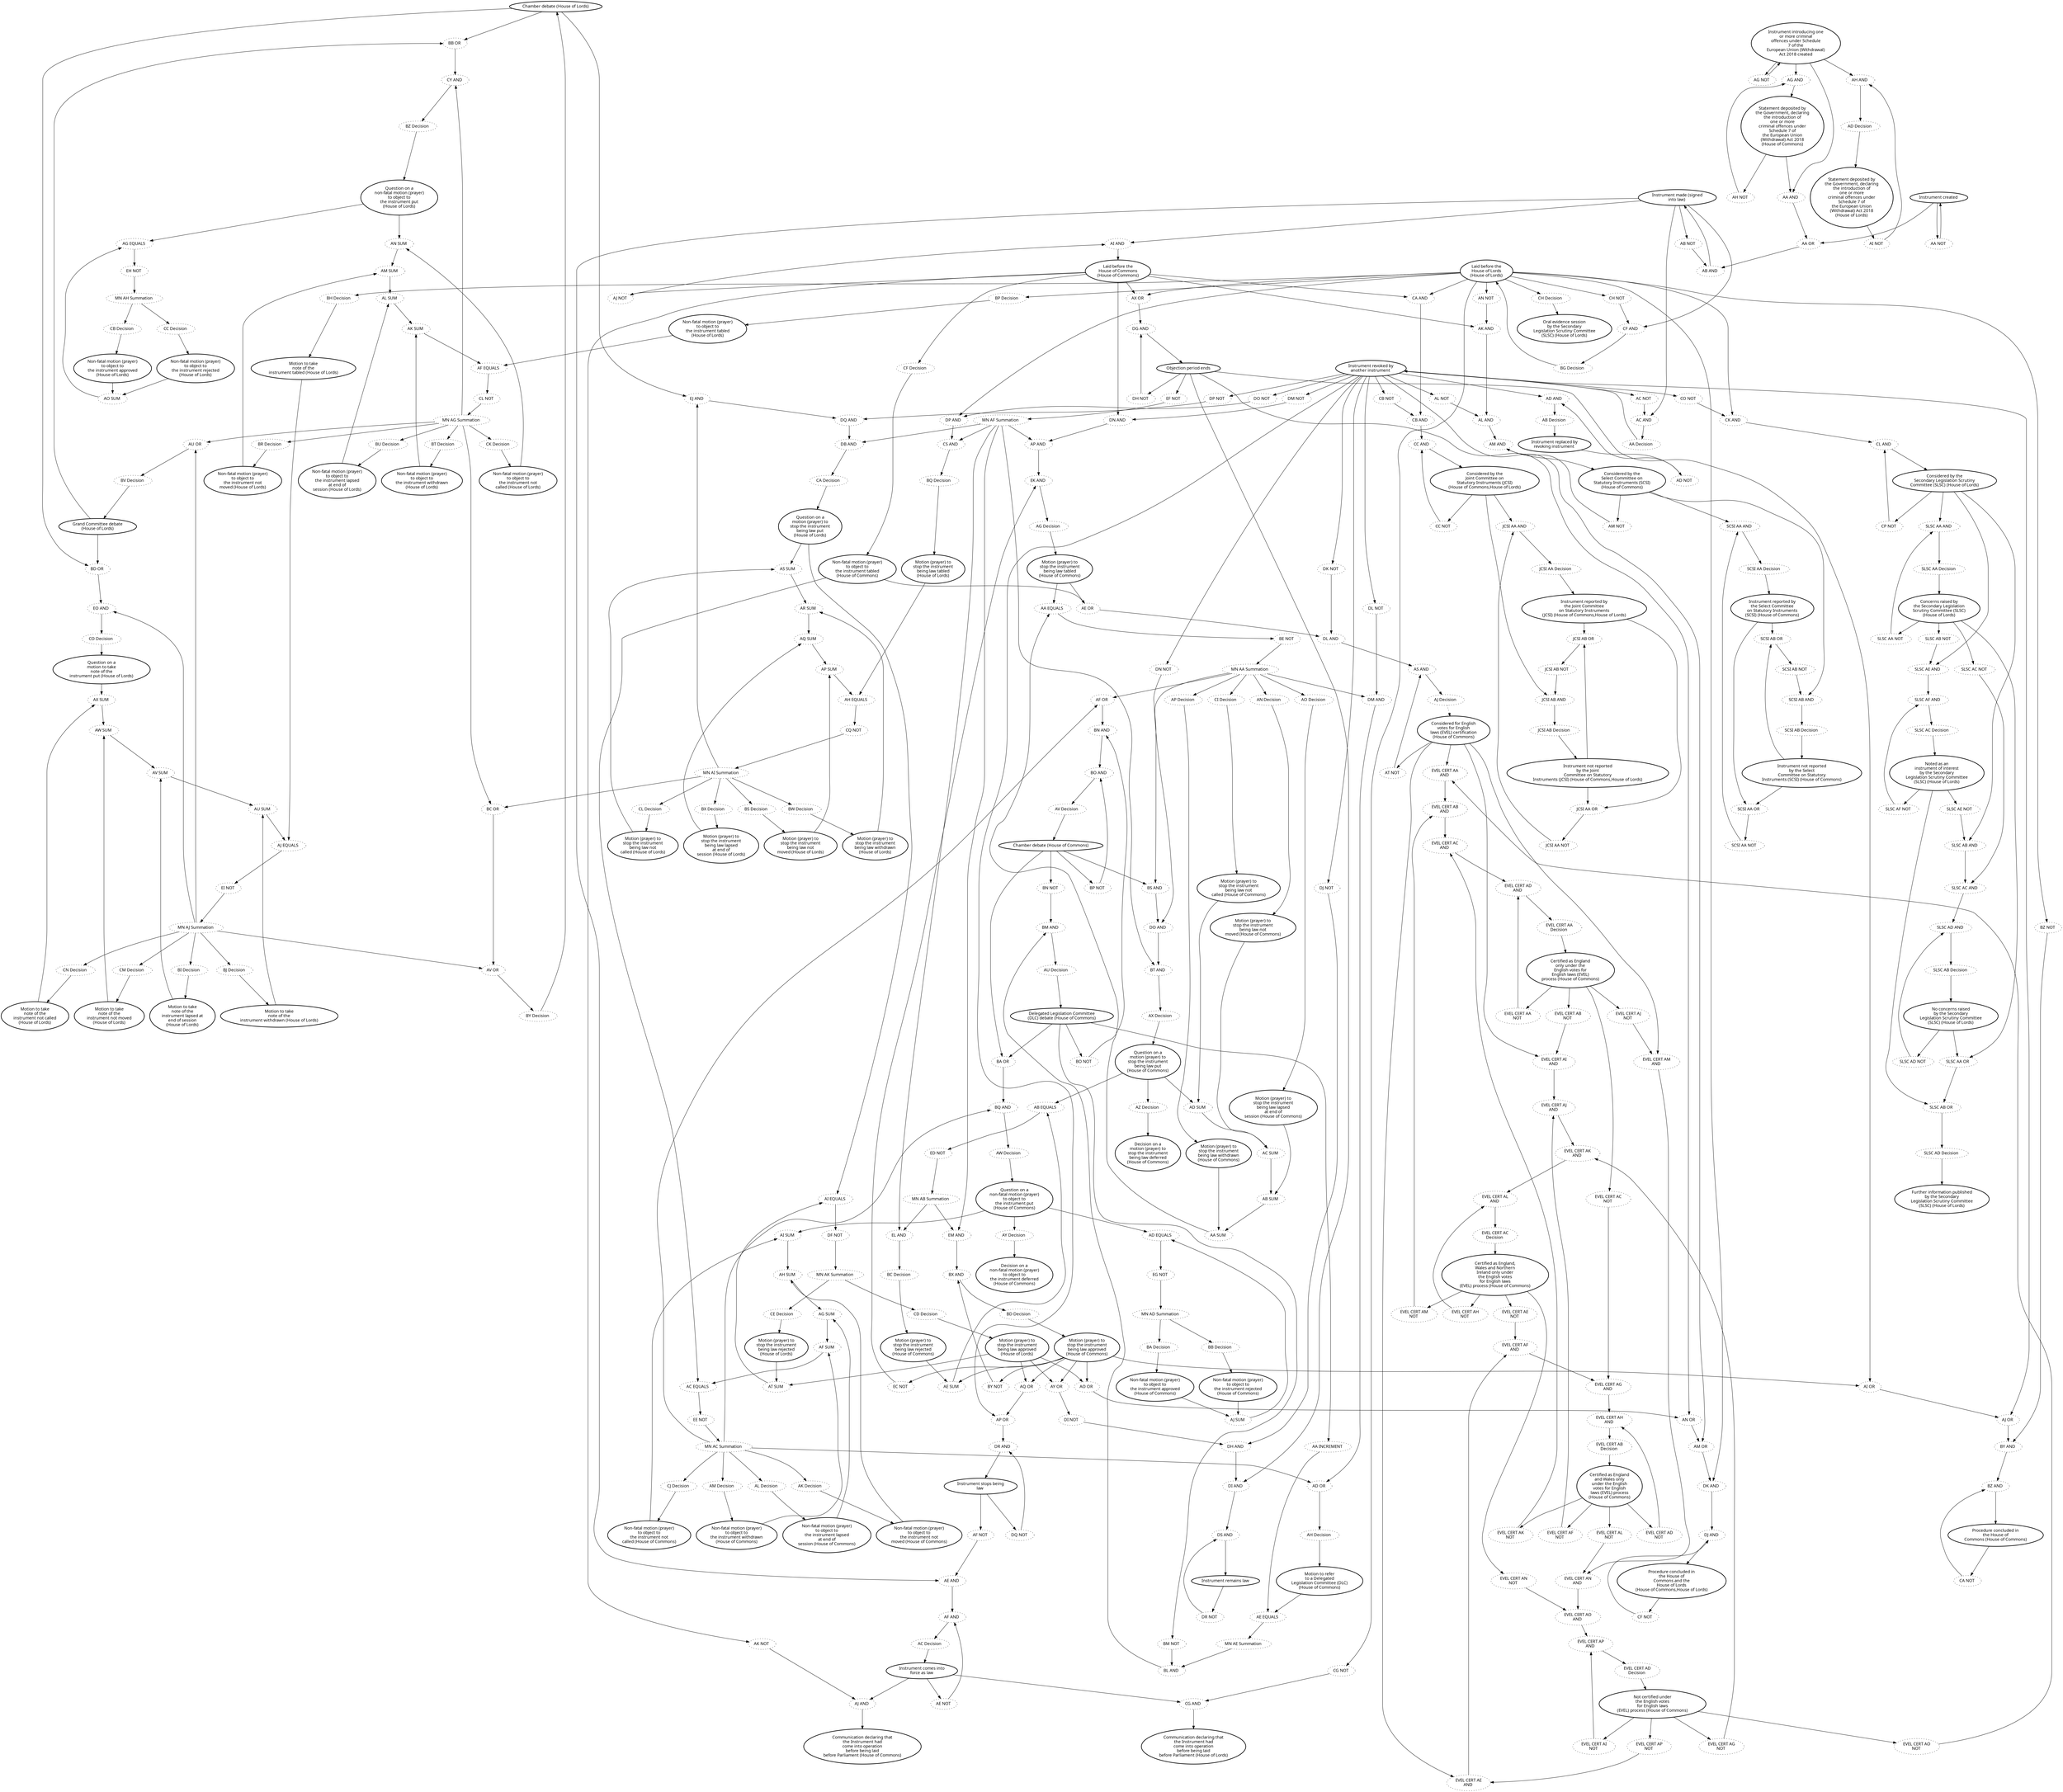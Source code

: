 digraph{graph[fontname="calibri"];node[fontname="calibri"];edge[fontname="calibri"];edge [style=solid, color=black];"2"->"590"[label=""];edge[style=solid, color=black];edge [style=solid, color=black];"2"->"677"[label=""];edge[style=solid, color=black];edge [style=solid, color=black];"2"->"679"[label=""];edge[style=solid, color=black];edge [style=solid, color=black];"4"->"427"[label=""];edge[style=solid, color=black];edge [style=solid, color=black];"4"->"366"[label=""];edge[style=solid, color=black];edge [style=solid, color=black];"4"->"311"[label=""];edge[style=solid, color=black];edge [style=solid, color=black];"4"->"308"[label=""];edge[style=solid, color=black];edge [style=solid, color=black];"4"->"314"[label=""];edge[style=solid, color=black];edge [style=solid, color=black];"4"->"544"[label=""];edge[style=solid, color=black];edge [style=solid, color=black];"4"->"569"[label=""];edge[style=solid, color=black];edge [style=solid, color=black];"5"->"1049"[label=""];edge[style=solid, color=black];edge [style=solid, color=black];"6"->"295"[label=""];edge[style=solid, color=black];edge [style=solid, color=black];"6"->"1044"[label=""];edge[style=solid, color=black];edge [style=solid, color=black];"7"->"1027"[label=""];edge[style=solid, color=black];edge [style=solid, color=black];"8"->"456"[label=""];edge[style=solid, color=black];edge [style=solid, color=black];"8"->"618"[label=""];edge[style=solid, color=black];edge [style=solid, color=black];"8"->"619"[label=""];edge[style=solid, color=black];edge [style=solid, color=black];"9"->"289"[label=""];edge[style=solid, color=black];edge [style=solid, color=black];"9"->"372"[label=""];edge[style=solid, color=black];edge [style=solid, color=black];"9"->"310"[label=""];edge[style=solid, color=black];edge [style=solid, color=black];"10"->"319"[label=""];edge[style=solid, color=black];edge [style=solid, color=black];"10"->"610"[label=""];edge[style=solid, color=black];edge [style=solid, color=black];"10"->"611"[label=""];edge[style=solid, color=black];edge [style=solid, color=black];"12"->"427"[label=""];edge[style=solid, color=black];edge [style=solid, color=black];"12"->"366"[label=""];edge[style=solid, color=black];edge [style=solid, color=black];"12"->"402"[label=""];edge[style=solid, color=black];edge [style=solid, color=black];"12"->"325"[label=""];edge[style=solid, color=black];edge [style=solid, color=black];"12"->"453"[label=""];edge[style=solid, color=black];edge [style=solid, color=black];"12"->"980"[label=""];edge[style=solid, color=black];edge [style=solid, color=black];"12"->"460"[label=""];edge[style=solid, color=black];edge [style=solid, color=black];"12"->"461"[label=""];edge[style=solid, color=black];edge [style=solid, color=black];"12"->"514"[label=""];edge[style=solid, color=black];edge [style=solid, color=black];"12"->"522"[label=""];edge[style=solid, color=black];edge [style=solid, color=black];"12"->"376"[label=""];edge[style=solid, color=black];edge [style=solid, color=black];"12"->"571"[label=""];edge[style=solid, color=black];edge [style=solid, color=black];"13"->"428"[label=""];edge[style=solid, color=black];edge [style=solid, color=black];"13"->"420"[label=""];edge[style=solid, color=black];edge [style=solid, color=black];"13"->"418"[label=""];edge[style=solid, color=black];edge [style=solid, color=black];"13"->"1032"[label=""];edge[style=solid, color=black];edge [style=solid, color=black];"14"->"285"[label=""];edge[style=solid, color=black];edge [style=solid, color=black];"14"->"542"[label=""];edge[style=solid, color=black];edge [style=solid, color=black];"15"->"283"[label=""];edge[style=solid, color=black];edge [style=solid, color=black];"15"->"371"[label=""];edge[style=solid, color=black];edge [style=solid, color=black];"15"->"307"[label=""];edge[style=solid, color=black];edge [style=solid, color=black];"15"->"288"[label=""];edge[style=solid, color=black];edge [style=solid, color=black];"15"->"539"[label=""];edge[style=solid, color=black];edge [style=solid, color=black];"16"->"1032"[label=""];edge[style=solid, color=black];edge [style=solid, color=black];"19"->"469"[label=""];edge[style=solid, color=black];edge [style=solid, color=black];"19"->"592"[label=""];edge[style=solid, color=black];edge [style=solid, color=black];"19"->"593"[label=""];edge[style=solid, color=black];edge [style=solid, color=black];"19"->"596"[label=""];edge[style=solid, color=black];edge [style=solid, color=black];"20"->"1027"[label=""];edge[style=solid, color=black];edge [style=solid, color=black];"21"->"590"[label=""];edge[style=solid, color=black];edge [style=solid, color=black];"21"->"679"[label=""];edge[style=solid, color=black];edge [style=solid, color=black];"22"->"506"[label=""];edge[style=solid, color=black];edge [style=solid, color=black];"22"->"1016"[label=""];edge[style=solid, color=black];edge [style=solid, color=black];"22"->"1045"[label=""];edge[style=solid, color=black];edge [style=solid, color=black];"23"->"443"[label=""];edge[style=solid, color=black];edge [style=solid, color=black];"23"->"441"[label=""];edge[style=solid, color=black];edge [style=solid, color=black];"23"->"588"[label=""];edge[style=solid, color=black];edge [style=solid, color=black];"23"->"358"[label=""];edge[style=solid, color=black];edge [style=solid, color=black];"24"->"1048"[label=""];edge[style=solid, color=black];edge [style=solid, color=black];"34"->"409"[label=""];edge[style=solid, color=black];edge [style=solid, color=black];"34"->"626"[label=""];edge[style=solid, color=black];edge [style=solid, color=black];"34"->"630"[label=""];edge[style=solid, color=black];edge [style=solid, color=black];"34"->"634"[label=""];edge[style=solid, color=black];edge [style=solid, color=black];"34"->"638"[label=""];edge[style=solid, color=black];edge [style=solid, color=black];"35"->"428"[label=""];edge[style=solid, color=black];edge [style=solid, color=black];"35"->"420"[label=""];edge[style=solid, color=black];edge [style=solid, color=black];"35"->"418"[label=""];edge[style=solid, color=black];edge [style=solid, color=black];"35"->"452"[label=""];edge[style=solid, color=black];edge [style=solid, color=black];"35"->"312"[label=""];edge[style=solid, color=black];edge [style=solid, color=black];"35"->"1087"[label=""];edge[style=solid, color=black];edge [style=solid, color=black];"35"->"1017"[label=""];edge[style=solid, color=black];edge [style=solid, color=black];"37"->"1017"[label=""];edge[style=solid, color=black];edge [style=solid, color=black];"38"->"440"[label=""];edge[style=solid, color=black];edge [style=solid, color=black];"38"->"442"[label=""];edge[style=solid, color=black];edge [style=solid, color=black];"38"->"588"[label=""];edge[style=solid, color=black];edge [style=solid, color=black];"38"->"1011"[label=""];edge[style=solid, color=black];edge [style=solid, color=black];"41"->"1023"[label=""];edge[style=solid, color=black];edge [style=solid, color=black];"44"->"292"[label=""];edge[style=solid, color=black];edge [style=solid, color=black];"44"->"557"[label=""];edge[style=solid, color=black];edge [style=solid, color=black];"47"->"1051"[label=""];edge[style=solid, color=black];edge [style=solid, color=black];"48"->"1026"[label=""];edge[style=solid, color=black];edge [style=solid, color=black];"48"->"1050"[label=""];edge[style=solid, color=black];edge [style=solid, color=black];"52"->"1031"[label=""];edge[style=solid, color=black];edge [style=solid, color=black];"52"->"1052"[label=""];edge[style=solid, color=black];edge [style=solid, color=black];"57"->"295"[label=""];edge[style=solid, color=black];edge [style=solid, color=black];"57"->"1046"[label=""];edge[style=solid, color=black];edge [style=solid, color=black];"64"->"486"[label=""];edge[style=solid, color=black];edge [style=solid, color=black];"64"->"400"[label=""];edge[style=solid, color=black];edge [style=solid, color=black];"64"->"312"[label=""];edge[style=solid, color=black];edge [style=solid, color=black];"64"->"417"[label=""];edge[style=solid, color=black];edge [style=solid, color=black];"64"->"1095"[label=""];edge[style=solid, color=black];edge [style=solid, color=black];"68"->"642"[label=""];edge[style=solid, color=black];edge [style=solid, color=black];"68"->"643"[label=""];edge[style=solid, color=black];edge [style=solid, color=black];"68"->"644"[label=""];edge[style=solid, color=black];edge [style=solid, color=black];"68"->"651"[label=""];edge[style=solid, color=black];edge [style=solid, color=black];"69"->"613"[label=""];edge[style=solid, color=black];edge [style=solid, color=black];"69"->"612"[label=""];edge[style=solid, color=black];edge [style=solid, color=black];"70"->"612"[label=""];edge[style=solid, color=black];edge [style=solid, color=black];"70"->"613"[label=""];edge[style=solid, color=black];edge [style=solid, color=black];"72"->"603"[label=""];edge[style=solid, color=black];edge [style=solid, color=black];"72"->"598"[label=""];edge[style=solid, color=black];edge [style=solid, color=black];"74"->"645"[label=""];edge[style=solid, color=black];edge [style=solid, color=black];"74"->"647"[label=""];edge[style=solid, color=black];edge [style=solid, color=black];"74"->"652"[label=""];edge[style=solid, color=black];edge [style=solid, color=black];"74"->"653"[label=""];edge[style=solid, color=black];edge [style=solid, color=black];"75"->"646"[label=""];edge[style=solid, color=black];edge [style=solid, color=black];"75"->"649"[label=""];edge[style=solid, color=black];edge [style=solid, color=black];"75"->"654"[label=""];edge[style=solid, color=black];edge [style=solid, color=black];"75"->"655"[label=""];edge[style=solid, color=black];edge [style=solid, color=black];"76"->"1013"[label=""];edge[style=solid, color=black];edge [style=solid, color=black];"77"->"505"[label=""];edge[style=solid, color=black];edge [style=solid, color=black];"77"->"1021"[label=""];edge[style=solid, color=black];edge [style=solid, color=black];"77"->"1047"[label=""];edge[style=solid, color=black];edge [style=solid, color=black];"79"->"620"[label=""];edge[style=solid, color=black];edge [style=solid, color=black];"79"->"621"[label=""];edge[style=solid, color=black];edge [style=solid, color=black];"82"->"1030"[label=""];edge[style=solid, color=black];edge [style=solid, color=black];"83"->"1018"[label=""];edge[style=solid, color=black];edge [style=solid, color=black];"84"->"600"[label=""];edge[style=solid, color=black];edge [style=solid, color=black];"84"->"601"[label=""];edge[style=solid, color=black];edge [style=solid, color=black];"84"->"602"[label=""];edge[style=solid, color=black];edge [style=solid, color=black];"84"->"598"[label=""];edge[style=solid, color=black];edge [style=solid, color=black];"86"->"558"[label=""];edge[style=solid, color=black];edge [style=solid, color=black];"90"->"1022"[label=""];edge[style=solid, color=black];edge [style=solid, color=black];"92"->"621"[label=""];edge[style=solid, color=black];edge [style=solid, color=black];"92"->"620"[label=""];edge[style=solid, color=black];edge [style=solid, color=black];"94"->"648"[label=""];edge[style=solid, color=black];edge [style=solid, color=black];"94"->"650"[label=""];edge[style=solid, color=black];edge [style=solid, color=black];"94"->"656"[label=""];edge[style=solid, color=black];edge [style=solid, color=black];"94"->"661"[label=""];edge[style=solid, color=black];edge [style=solid, color=black];"95"->"1022"[label=""];edge[style=solid, color=black];edge [style=solid, color=black];"110"->"454"[label=""];edge[style=solid, color=black];edge [style=solid, color=black];"111"->"459"[label=""];edge[style=solid, color=black];edge [style=solid, color=black];"143"->"604"[label=""];edge[style=solid, color=black];edge [style=solid, color=black];"143"->"605"[label=""];edge[style=solid, color=black];edge [style=solid, color=black];"143"->"599"[label=""];edge[style=solid, color=black];edge [style=solid, color=black];"183"->"1020"[label=""];edge[style=solid, color=black];edge [style=solid, color=black];"185"->"1025"[label=""];edge[style=solid, color=black];edge [style=solid, color=black];"186"->"1015"[label=""];edge[style=solid, color=black];edge [style=solid, color=black];"187"->"1028"[label=""];edge[style=solid, color=black];edge [style=solid, color=black];"194"->"1053"[label=""];edge[style=solid, color=black];edge [style=solid, color=black];"195"->"1033"[label=""];edge[style=solid, color=black];edge [style=solid, color=black];"204"->"1019"[label=""];edge[style=solid, color=black];edge [style=solid, color=black];"207"->"1034"[label=""];edge[style=solid, color=black];edge [style=solid, color=black];"208"->"1024"[label=""];edge[style=solid, color=black];edge [style=solid, color=black];"211"->"1014"[label=""];edge[style=solid, color=black];edge [style=solid, color=black];"212"->"1029"[label=""];edge[style=solid, color=black];edge [style=solid, color=black];"230"->"282"[label=""];edge[style=solid, color=black];edge [style=solid, color=black];"230"->"287"[label=""];edge[style=solid, color=black];edge [style=solid, color=black];"230"->"313"[label=""];edge[style=solid, color=black];edge [style=solid, color=black];"230"->"316"[label=""];edge[style=solid, color=black];edge [style=solid, color=black];"230"->"419"[label=""];edge[style=solid, color=black];edge [style=solid, color=black];"230"->"455"[label=""];edge[style=solid, color=black];edge [style=solid, color=black];"230"->"553"[label=""];edge[style=solid, color=black];edge [style=solid, color=black];"230"->"554"[label=""];edge[style=solid, color=black];edge [style=solid, color=black];"230"->"555"[label=""];edge[style=solid, color=black];edge [style=solid, color=black];"230"->"556"[label=""];edge[style=solid, color=black];edge [style=solid, color=black];"230"->"322"[label=""];edge[style=solid, color=black];edge [style=solid, color=black];"230"->"468"[label=""];edge[style=solid, color=black];edge [style=solid, color=black];"230"->"488"[label=""];edge[style=solid, color=black];edge [style=solid, color=black];"230"->"551"[label=""];edge[style=solid, color=black];edge [style=solid, color=black];"230"->"552"[label=""];edge[style=solid, color=black];edge [style=solid, color=black];"231"->"284"[label=""];edge[style=solid, color=black];edge [style=solid, color=black];"233"->"297"[label=""];edge[style=solid, color=black];edge [style=solid, color=black];"233"->"300"[label=""];edge[style=solid, color=black];edge [style=solid, color=black];"233"->"305"[label=""];edge[style=solid, color=black];edge [style=solid, color=black];"233"->"538"[label=""];edge[style=solid, color=black];edge [style=solid, color=black];"234"->"301"[label=""];edge[style=solid, color=black];edge [style=solid, color=black];"234"->"538"[label=""];edge[style=solid, color=black];edge [style=solid, color=black];"235"->"306"[label=""];edge[style=solid, color=black];edge [style=solid, color=black];"281"->"230"[label=""];edge[style=solid, color=black];edge [style=solid, color=black];"282"->"283"[label=""];edge[style=solid, color=black];edge [style=solid, color=black];"283"->"281"[label=""];edge[style=solid, color=black];edge [style=solid, color=black];"284"->"287"[label=""];edge[style=solid, color=black];edge [style=solid, color=black];"285"->"540"[label=""];edge[style=solid, color=black];edge [style=solid, color=black];"287"->"293"[label=""];edge[style=solid, color=black];edge [style=solid, color=black];"288"->"296"[label=""];edge[style=solid, color=black];edge [style=solid, color=black];"289"->"296"[label=""];edge[style=solid, color=black];edge [style=solid, color=black];"291"->"324"[label=""];edge[style=solid, color=black];edge [style=solid, color=black];"292"->"288"[label=""];edge[style=solid, color=black];edge [style=solid, color=black];"293"->"231"[label=""];edge[style=solid, color=black];edge [style=solid, color=black];"294"->"9"[label=""];edge[style=solid, color=black];edge [style=solid, color=black];"295"->"543"[label=""];edge[style=solid, color=black];edge [style=solid, color=black];"296"->"294"[label=""];edge[style=solid, color=black];edge [style=solid, color=black];"297"->"233"[label=""];edge[style=solid, color=black];edge [style=solid, color=black];"298"->"235"[label=""];edge[style=solid, color=black];edge [style=solid, color=black];"299"->"1085"[label=""];edge[style=solid, color=black];edge [style=solid, color=black];"300"->"234"[label=""];edge[style=solid, color=black];edge [style=solid, color=black];"301"->"300"[label=""];edge[style=solid, color=black];edge [style=solid, color=black];"302"->"353"[label=""];edge[style=solid, color=black];edge [style=solid, color=black];"305"->"298"[label=""];edge[style=solid, color=black];edge [style=solid, color=black];"306"->"305"[label=""];edge[style=solid, color=black];edge [style=solid, color=black];"307"->"4"[label=""];edge[style=solid, color=black];edge [style=solid, color=black];"308"->"307"[label=""];edge[style=solid, color=black];edge [style=solid, color=black];"310"->"200"[label=""];edge[style=solid, color=black];edge [style=solid, color=black];"311"->"310"[label=""];edge[style=solid, color=black];edge [style=solid, color=black];"312"->"313"[label=""];edge[style=solid, color=black];edge [style=solid, color=black];"313"->"364"[label=""];edge[style=solid, color=black];edge [style=solid, color=black];"314"->"315"[label=""];edge[style=solid, color=black];edge [style=solid, color=black];"315"->"323"[label=""];edge[style=solid, color=black];edge [style=solid, color=black];"316"->"315"[label=""];edge[style=solid, color=black];edge [style=solid, color=black];"319"->"323"[label=""];edge[style=solid, color=black];edge [style=solid, color=black];"321"->"6"[label=""];edge[style=solid, color=black];edge [style=solid, color=black];"322"->"402"[label=""];edge[style=solid, color=black];edge [style=solid, color=black];"323"->"10"[label=""];edge[style=solid, color=black];edge [style=solid, color=black];"324"->"24"[label=""];edge[style=solid, color=black];edge [style=solid, color=black];"325"->"314"[label=""];edge[style=solid, color=black];edge [style=solid, color=black];"331"->"490"[label=""];edge[style=solid, color=black];edge [style=solid, color=black];"351"->"352"[label=""];edge[style=solid, color=black];edge [style=solid, color=black];"352"->"501"[label=""];edge[style=solid, color=black];edge [style=solid, color=black];"353"->"354"[label=""];edge[style=solid, color=black];edge [style=solid, color=black];"354"->"502"[label=""];edge[style=solid, color=black];edge [style=solid, color=black];"356"->"503"[label=""];edge[style=solid, color=black];edge [style=solid, color=black];"358"->"570"[label=""];edge[style=solid, color=black];edge [style=solid, color=black];"359"->"504"[label=""];edge[style=solid, color=black];edge [style=solid, color=black];"363"->"510"[label=""];edge[style=solid, color=black];edge [style=solid, color=black];"364"->"365"[label=""];edge[style=solid, color=black];edge [style=solid, color=black];"365"->"110"[label=""];edge[style=solid, color=black];edge [style=solid, color=black];"366"->"367"[label=""];edge[style=solid, color=black];edge [style=solid, color=black];"367"->"368"[label=""];edge[style=solid, color=black];edge [style=solid, color=black];"368"->"8"[label=""];edge[style=solid, color=black];edge [style=solid, color=black];"371"->"513"[label=""];edge[style=solid, color=black];edge [style=solid, color=black];"372"->"201"[label=""];edge[style=solid, color=black];edge [style=solid, color=black];"376"->"377"[label=""];edge[style=solid, color=black];edge [style=solid, color=black];"377"->"19"[label=""];edge[style=solid, color=black];edge [style=solid, color=black];"384"->"523"[label=""];edge[style=solid, color=black];edge [style=solid, color=black];"390"->"532"[label=""];edge[style=solid, color=black];edge [style=solid, color=black];"393"->"533"[label=""];edge[style=solid, color=black];edge [style=solid, color=black];"398"->"64"[label=""];edge[style=solid, color=black];edge [style=solid, color=black];"399"->"400"[label=""];edge[style=solid, color=black];edge [style=solid, color=black];"400"->"574"[label=""];edge[style=solid, color=black];edge [style=solid, color=black];"401"->"111"[label=""];edge[style=solid, color=black];edge [style=solid, color=black];"402"->"401"[label=""];edge[style=solid, color=black];edge [style=solid, color=black];"409"->"331"[label=""];edge[style=solid, color=black];edge [style=solid, color=black];"417"->"322"[label=""];edge[style=solid, color=black];edge [style=solid, color=black];"418"->"417"[label=""];edge[style=solid, color=black];edge [style=solid, color=black];"419"->"573"[label=""];edge[style=solid, color=black];edge [style=solid, color=black];"420"->"419"[label=""];edge[style=solid, color=black];edge [style=solid, color=black];"424"->"528"[label=""];edge[style=solid, color=black];edge [style=solid, color=black];"425"->"531"[label=""];edge[style=solid, color=black];edge [style=solid, color=black];"427"->"398"[label=""];edge[style=solid, color=black];edge [style=solid, color=black];"428"->"487"[label=""];edge[style=solid, color=black];edge [style=solid, color=black];"432"->"1090"[label=""];edge[style=solid, color=black];edge [style=solid, color=black];"440"->"351"[label=""];edge[style=solid, color=black];edge [style=solid, color=black];"441"->"352"[label=""];edge[style=solid, color=black];edge [style=solid, color=black];"442"->"353"[label=""];edge[style=solid, color=black];edge [style=solid, color=black];"443"->"354"[label=""];edge[style=solid, color=black];edge [style=solid, color=black];"452"->"363"[label=""];edge[style=solid, color=black];edge [style=solid, color=black];"453"->"364"[label=""];edge[style=solid, color=black];edge [style=solid, color=black];"454"->"365"[label=""];edge[style=solid, color=black];edge [style=solid, color=black];"455"->"367"[label=""];edge[style=solid, color=black];edge [style=solid, color=black];"456"->"368"[label=""];edge[style=solid, color=black];edge [style=solid, color=black];"459"->"401"[label=""];edge[style=solid, color=black];edge [style=solid, color=black];"460"->"372"[label=""];edge[style=solid, color=black];edge [style=solid, color=black];"461"->"371"[label=""];edge[style=solid, color=black];edge [style=solid, color=black];"465"->"1103"[label=""];edge[style=solid, color=black];edge [style=solid, color=black];"468"->"376"[label=""];edge[style=solid, color=black];edge [style=solid, color=black];"469"->"377"[label=""];edge[style=solid, color=black];edge [style=solid, color=black];"470"->"1107"[label=""];edge[style=solid, color=black];edge [style=solid, color=black];"484"->"1110"[label=""];edge[style=solid, color=black];edge [style=solid, color=black];"486"->"398"[label=""];edge[style=solid, color=black];edge [style=solid, color=black];"487"->"399"[label=""];edge[style=solid, color=black];edge [style=solid, color=black];"488"->"399"[label=""];edge[style=solid, color=black];edge [style=dotted, color=black];"490"->"34"[label=""];edge[style=solid, color=black];edge [style=solid, color=black];"491"->"183"[label=""];edge[style=solid, color=black];edge [style=solid, color=black];"492"->"204"[label=""];edge[style=solid, color=black];edge [style=solid, color=black];"493"->"83"[label=""];edge[style=solid, color=black];edge [style=solid, color=black];"494"->"186"[label=""];edge[style=solid, color=black];edge [style=solid, color=black];"495"->"211"[label=""];edge[style=solid, color=black];edge [style=solid, color=black];"496"->"76"[label=""];edge[style=solid, color=black];edge [style=solid, color=black];"501"->"38"[label=""];edge[style=solid, color=black];edge [style=solid, color=black];"502"->"23"[label=""];edge[style=solid, color=black];edge [style=solid, color=black];"503"->"77"[label=""];edge[style=solid, color=black];edge [style=solid, color=black];"504"->"22"[label=""];edge[style=solid, color=black];edge [style=solid, color=black];"505"->"209"[label=""];edge[style=solid, color=black];edge [style=solid, color=black];"506"->"166"[label=""];edge[style=solid, color=black];edge [style=solid, color=black];"507"->"90"[label=""];edge[style=solid, color=black];edge [style=solid, color=black];"508"->"95"[label=""];edge[style=solid, color=black];edge [style=solid, color=black];"509"->"37"[label=""];edge[style=solid, color=black];edge [style=solid, color=black];"510"->"35"[label=""];edge[style=solid, color=black];edge [style=solid, color=black];"513"->"12"[label=""];edge[style=solid, color=black];edge [style=solid, color=black];"514"->"194"[label=""];edge[style=solid, color=black];edge [style=solid, color=black];"515"->"207"[label=""];edge[style=solid, color=black];edge [style=solid, color=black];"516"->"195"[label=""];edge[style=solid, color=black];edge [style=solid, color=black];"522"->"5"[label=""];edge[style=solid, color=black];edge [style=solid, color=black];"523"->"47"[label=""];edge[style=solid, color=black];edge [style=solid, color=black];"524"->"185"[label=""];edge[style=solid, color=black];edge [style=solid, color=black];"525"->"187"[label=""];edge[style=solid, color=black];edge [style=solid, color=black];"526"->"41"[label=""];edge[style=solid, color=black];edge [style=solid, color=black];"527"->"208"[label=""];edge[style=solid, color=black];edge [style=solid, color=black];"528"->"21"[label=""];edge[style=solid, color=black];edge [style=solid, color=black];"529"->"82"[label=""];edge[style=solid, color=black];edge [style=solid, color=black];"530"->"212"[label=""];edge[style=solid, color=black];edge [style=solid, color=black];"531"->"2"[label=""];edge[style=solid, color=black];edge [style=solid, color=black];"532"->"48"[label=""];edge[style=solid, color=black];edge [style=solid, color=black];"533"->"52"[label=""];edge[style=solid, color=black];edge [style=solid, color=black];"534"->"20"[label=""];edge[style=solid, color=black];edge [style=solid, color=black];"535"->"7"[label=""];edge[style=solid, color=black];edge [style=solid, color=black];"536"->"13"[label=""];edge[style=solid, color=black];edge [style=solid, color=black];"537"->"16"[label=""];edge[style=solid, color=black];edge [style=solid, color=black];"538"->"285"[label=""];edge[style=solid, color=black];edge [style=solid, color=black];"539"->"540"[label=""];edge[style=solid, color=black];edge [style=solid, color=black];"540"->"15"[label=""];edge[style=solid, color=black];edge [style=solid, color=black];"542"->"14"[label=""];edge[style=solid, color=black];edge [style=solid, color=black];"543"->"331"[label=""];edge[style=solid, color=black];edge [style=solid, color=black];"544"->"57"[label=""];edge[style=solid, color=black];edge [style=solid, color=black];"551"->"543"[label=""];edge[style=solid, color=black];edge [style=solid, color=black];"552"->"568"[label=""];edge[style=solid, color=black];edge [style=solid, color=black];"553"->"569"[label=""];edge[style=solid, color=black];edge [style=solid, color=black];"554"->"570"[label=""];edge[style=solid, color=black];edge [style=solid, color=black];"555"->"571"[label=""];edge[style=solid, color=black];edge [style=solid, color=black];"556"->"572"[label=""];edge[style=solid, color=black];edge [style=solid, color=black];"557"->"573"[label=""];edge[style=solid, color=black];edge [style=solid, color=black];"558"->"574"[label=""];edge[style=solid, color=black];edge [style=solid, color=black];"568"->"291"[label=""];edge[style=solid, color=black];edge [style=solid, color=black];"569"->"299"[label=""];edge[style=solid, color=black];edge [style=solid, color=black];"570"->"359"[label=""];edge[style=solid, color=black];edge [style=solid, color=black];"571"->"384"[label=""];edge[style=solid, color=black];edge [style=solid, color=black];"572"->"393"[label=""];edge[style=solid, color=black];edge [style=solid, color=black];"573"->"44"[label=""];edge[style=solid, color=black];edge [style=solid, color=black];"574"->"86"[label=""];edge[style=solid, color=black];edge [style=solid, color=black];"588"->"356"[label=""];edge[style=solid, color=black];edge [style=solid, color=black];"590"->"390"[label=""];edge[style=solid, color=black];edge [style=solid, color=black];"592"->"606"[label=""];edge[style=solid, color=black];edge [style=solid, color=black];"593"->"594"[label=""];edge[style=solid, color=black];edge [style=solid, color=black];"594"->"595"[label=""];edge[style=solid, color=black];edge [style=solid, color=black];"595"->"607"[label=""];edge[style=solid, color=black];edge [style=solid, color=black];"596"->"597"[label=""];edge[style=solid, color=black];edge [style=solid, color=black];"597"->"608"[label=""];edge[style=solid, color=black];edge [style=solid, color=black];"598"->"599"[label=""];edge[style=solid, color=black];edge [style=solid, color=black];"599"->"609"[label=""];edge[style=solid, color=black];edge [style=solid, color=black];"600"->"592"[label=""];edge[style=solid, color=black];edge [style=solid, color=black];"601"->"596"[label=""];edge[style=solid, color=black];edge [style=solid, color=black];"602"->"594"[label=""];edge[style=solid, color=black];edge [style=solid, color=black];"603"->"595"[label=""];edge[style=solid, color=black];edge [style=solid, color=black];"604"->"593"[label=""];edge[style=solid, color=black];edge [style=solid, color=black];"605"->"597"[label=""];edge[style=solid, color=black];edge [style=solid, color=black];"606"->"84"[label=""];edge[style=solid, color=black];edge [style=solid, color=black];"607"->"72"[label=""];edge[style=solid, color=black];edge [style=solid, color=black];"608"->"143"[label=""];edge[style=solid, color=black];edge [style=solid, color=black];"609"->"224"[label=""];edge[style=solid, color=black];edge [style=solid, color=black];"610"->"616"[label=""];edge[style=solid, color=black];edge [style=solid, color=black];"611"->"617"[label=""];edge[style=solid, color=black];edge [style=solid, color=black];"612"->"614"[label=""];edge[style=solid, color=black];edge [style=solid, color=black];"613"->"615"[label=""];edge[style=solid, color=black];edge [style=solid, color=black];"614"->"610"[label=""];edge[style=solid, color=black];edge [style=solid, color=black];"615"->"611"[label=""];edge[style=solid, color=black];edge [style=solid, color=black];"616"->"69"[label=""];edge[style=solid, color=black];edge [style=solid, color=black];"617"->"70"[label=""];edge[style=solid, color=black];edge [style=solid, color=black];"618"->"624"[label=""];edge[style=solid, color=black];edge [style=solid, color=black];"619"->"625"[label=""];edge[style=solid, color=black];edge [style=solid, color=black];"620"->"622"[label=""];edge[style=solid, color=black];edge [style=solid, color=black];"621"->"623"[label=""];edge[style=solid, color=black];edge [style=solid, color=black];"622"->"618"[label=""];edge[style=solid, color=black];edge [style=solid, color=black];"623"->"619"[label=""];edge[style=solid, color=black];edge [style=solid, color=black];"624"->"92"[label=""];edge[style=solid, color=black];edge [style=solid, color=black];"625"->"79"[label=""];edge[style=solid, color=black];edge [style=solid, color=black];"626"->"627"[label=""];edge[style=solid, color=black];edge [style=solid, color=black];"627"->"628"[label=""];edge[style=solid, color=black];edge [style=solid, color=black];"628"->"629"[label=""];edge[style=solid, color=black];edge [style=solid, color=black];"629"->"657"[label=""];edge[style=solid, color=black];edge [style=solid, color=black];"630"->"631"[label=""];edge[style=solid, color=black];edge [style=solid, color=black];"631"->"632"[label=""];edge[style=solid, color=black];edge [style=solid, color=black];"632"->"633"[label=""];edge[style=solid, color=black];edge [style=solid, color=black];"633"->"658"[label=""];edge[style=solid, color=black];edge [style=solid, color=black];"634"->"635"[label=""];edge[style=solid, color=black];edge [style=solid, color=black];"635"->"636"[label=""];edge[style=solid, color=black];edge [style=solid, color=black];"636"->"637"[label=""];edge[style=solid, color=black];edge [style=solid, color=black];"637"->"659"[label=""];edge[style=solid, color=black];edge [style=solid, color=black];"638"->"639"[label=""];edge[style=solid, color=black];edge [style=solid, color=black];"639"->"640"[label=""];edge[style=solid, color=black];edge [style=solid, color=black];"640"->"641"[label=""];edge[style=solid, color=black];edge [style=solid, color=black];"641"->"660"[label=""];edge[style=solid, color=black];edge [style=solid, color=black];"642"->"629"[label=""];edge[style=solid, color=black];edge [style=solid, color=black];"643"->"634"[label=""];edge[style=solid, color=black];edge [style=solid, color=black];"644"->"632"[label=""];edge[style=solid, color=black];edge [style=solid, color=black];"645"->"633"[label=""];edge[style=solid, color=black];edge [style=solid, color=black];"646"->"631"[label=""];edge[style=solid, color=black];edge [style=solid, color=black];"647"->"635"[label=""];edge[style=solid, color=black];edge [style=solid, color=black];"648"->"636"[label=""];edge[style=solid, color=black];edge [style=solid, color=black];"649"->"637"[label=""];edge[style=solid, color=black];edge [style=solid, color=black];"650"->"641"[label=""];edge[style=solid, color=black];edge [style=solid, color=black];"651"->"638"[label=""];edge[style=solid, color=black];edge [style=solid, color=black];"652"->"628"[label=""];edge[style=solid, color=black];edge [style=solid, color=black];"653"->"639"[label=""];edge[style=solid, color=black];edge [style=solid, color=black];"654"->"627"[label=""];edge[style=solid, color=black];edge [style=solid, color=black];"655"->"640"[label=""];edge[style=solid, color=black];edge [style=solid, color=black];"656"->"626"[label=""];edge[style=solid, color=black];edge [style=solid, color=black];"657"->"68"[label=""];edge[style=solid, color=black];edge [style=solid, color=black];"658"->"74"[label=""];edge[style=solid, color=black];edge [style=solid, color=black];"659"->"75"[label=""];edge[style=solid, color=black];edge [style=solid, color=black];"660"->"94"[label=""];edge[style=solid, color=black];edge [style=solid, color=black];"661"->"630"[label=""];edge[style=solid, color=black];edge [style=solid, color=black];"677"->"572"[label=""];edge[style=solid, color=black];edge [style=solid, color=black];"678"->"425"[label=""];edge[style=solid, color=black];edge [style=solid, color=black];"679"->"1114"[label=""];edge[style=solid, color=black];edge [style=solid, color=black];"980"->"979"[label=""];edge[style=solid, color=black];edge [style=solid, color=black];"1011"->"1048"[label=""];edge[style=solid, color=black];edge [style=solid, color=black];"1013"->"1044"[label=""];edge[style=solid, color=black];edge [style=solid, color=black];"1014"->"1013"[label=""];edge[style=solid, color=black];edge [style=solid, color=black];"1015"->"1014"[label=""];edge[style=solid, color=black];edge [style=solid, color=black];"1016"->"1015"[label=""];edge[style=solid, color=black];edge [style=solid, color=black];"1017"->"1045"[label=""];edge[style=solid, color=black];edge [style=solid, color=black];"1018"->"1046"[label=""];edge[style=solid, color=black];edge [style=solid, color=black];"1019"->"1018"[label=""];edge[style=solid, color=black];edge [style=solid, color=black];"1020"->"1019"[label=""];edge[style=solid, color=black];edge [style=solid, color=black];"1021"->"1020"[label=""];edge[style=solid, color=black];edge [style=solid, color=black];"1022"->"1047"[label=""];edge[style=solid, color=black];edge [style=solid, color=black];"1023"->"1049"[label=""];edge[style=solid, color=black];edge [style=solid, color=black];"1024"->"1023"[label=""];edge[style=solid, color=black];edge [style=solid, color=black];"1025"->"1024"[label=""];edge[style=solid, color=black];edge [style=solid, color=black];"1026"->"1025"[label=""];edge[style=solid, color=black];edge [style=solid, color=black];"1027"->"1050"[label=""];edge[style=solid, color=black];edge [style=solid, color=black];"1028"->"1051"[label=""];edge[style=solid, color=black];edge [style=solid, color=black];"1029"->"1028"[label=""];edge[style=solid, color=black];edge [style=solid, color=black];"1030"->"1029"[label=""];edge[style=solid, color=black];edge [style=solid, color=black];"1031"->"1030"[label=""];edge[style=solid, color=black];edge [style=solid, color=black];"1032"->"1052"[label=""];edge[style=solid, color=black];edge [style=solid, color=black];"1033"->"1053"[label=""];edge[style=solid, color=black];edge [style=solid, color=black];"1034"->"1033"[label=""];edge[style=solid, color=black];edge [style=solid, color=black];"1035"->"1034"[label=""];edge[style=solid, color=black];edge [style=solid, color=black];"1036"->"1035"[label=""];edge[style=solid, color=black];edge [style=solid, color=black];"1044"->"432"[label=""];edge[style=solid, color=black];edge [style=solid, color=black];"1045"->"1088"[label=""];edge[style=solid, color=black];edge [style=solid, color=black];"1046"->"1092"[label=""];edge[style=solid, color=black];edge [style=solid, color=black];"1047"->"1098"[label=""];edge[style=solid, color=black];edge [style=solid, color=black];"1048"->"1101"[label=""];edge[style=solid, color=black];edge [style=solid, color=black];"1049"->"465"[label=""];edge[style=solid, color=black];edge [style=solid, color=black];"1050"->"1106"[label=""];edge[style=solid, color=black];edge [style=solid, color=black];"1051"->"470"[label=""];edge[style=solid, color=black];edge [style=solid, color=black];"1052"->"484"[label=""];edge[style=solid, color=black];edge [style=solid, color=black];"1053"->"1111"[label=""];edge[style=solid, color=black];edge [style=solid, color=black];"1074"->"1094"[label=""];edge[style=solid, color=black];edge [style=solid, color=black];"1075"->"1104"[label=""];edge[style=solid, color=black];edge [style=solid, color=black];"1077"->"1089"[label=""];edge[style=solid, color=black];edge [style=solid, color=black];"1078"->"1108"[label=""];edge[style=solid, color=black];edge [style=solid, color=black];"1079"->"1112"[label=""];edge[style=solid, color=black];edge [style=solid, color=black];"1080"->"1113"[label=""];edge[style=solid, color=black];edge [style=solid, color=black];"1081"->"1115"[label=""];edge[style=solid, color=black];edge [style=solid, color=black];"1085"->"321"[label=""];edge[style=solid, color=black];edge [style=solid, color=black];"1087"->"1085"[label=""];edge[style=solid, color=black];edge [style=solid, color=black];"1088"->"1091"[label=""];edge[style=solid, color=black];edge [style=solid, color=black];"1089"->"1016"[label=""];edge[style=solid, color=black];edge [style=solid, color=black];"1090"->"568"[label=""];edge[style=solid, color=black];edge [style=solid, color=black];"1090"->"302"[label=""];edge[style=solid, color=black];edge [style=solid, color=black];"1090"->"496"[label=""];edge[style=solid, color=black];edge [style=solid, color=black];"1090"->"495"[label=""];edge[style=solid, color=black];edge [style=solid, color=black];"1090"->"494"[label=""];edge[style=solid, color=black];edge [style=solid, color=black];"1090"->"1077"[label=""];edge[style=solid, color=black];edge [style=solid, color=black];"1090"->"358"[label=""];edge[style=solid, color=black];edge [style=solid, color=black];"1091"->"1096"[label=""];edge[style=solid, color=black];edge [style=solid, color=black];"1091"->"1097"[label=""];edge[style=solid, color=black];edge [style=solid, color=black];"1092"->"1093"[label=""];edge[style=solid, color=black];edge [style=solid, color=black];"1093"->"291"[label=""];edge[style=solid, color=black];edge [style=solid, color=black];"1093"->"302"[label=""];edge[style=solid, color=black];edge [style=solid, color=black];"1093"->"356"[label=""];edge[style=solid, color=black];edge [style=solid, color=black];"1093"->"493"[label=""];edge[style=solid, color=black];edge [style=solid, color=black];"1093"->"492"[label=""];edge[style=solid, color=black];edge [style=solid, color=black];"1093"->"491"[label=""];edge[style=solid, color=black];edge [style=solid, color=black];"1093"->"1074"[label=""];edge[style=solid, color=black];edge [style=solid, color=black];"1094"->"1021"[label=""];edge[style=solid, color=black];edge [style=solid, color=black];"1095"->"1102"[label=""];edge[style=solid, color=black];edge [style=solid, color=black];"1096"->"509"[label=""];edge[style=solid, color=black];edge [style=solid, color=black];"1097"->"363"[label=""];edge[style=solid, color=black];edge [style=solid, color=black];"1098"->"1099"[label=""];edge[style=solid, color=black];edge [style=solid, color=black];"1099"->"507"[label=""];edge[style=solid, color=black];edge [style=solid, color=black];"1099"->"508"[label=""];edge[style=solid, color=black];edge [style=solid, color=black];"1101"->"351"[label=""];edge[style=solid, color=black];edge [style=solid, color=black];"1102"->"384"[label=""];edge[style=solid, color=black];edge [style=solid, color=black];"1102"->"299"[label=""];edge[style=solid, color=black];edge [style=solid, color=black];"1102"->"359"[label=""];edge[style=solid, color=black];edge [style=solid, color=black];"1102"->"1097"[label=""];edge[style=solid, color=black];edge [style=solid, color=black];"1102"->"1096"[label=""];edge[style=solid, color=black];edge [style=solid, color=black];"1102"->"393"[label=""];edge[style=solid, color=black];edge [style=solid, color=black];"1103"->"390"[label=""];edge[style=solid, color=black];edge [style=solid, color=black];"1103"->"526"[label=""];edge[style=solid, color=black];edge [style=solid, color=black];"1103"->"527"[label=""];edge[style=solid, color=black];edge [style=solid, color=black];"1103"->"524"[label=""];edge[style=solid, color=black];edge [style=solid, color=black];"1103"->"1075"[label=""];edge[style=solid, color=black];edge [style=solid, color=black];"1103"->"424"[label=""];edge[style=solid, color=black];edge [style=solid, color=black];"1103"->"678"[label=""];edge[style=solid, color=black];edge [style=solid, color=black];"1104"->"1026"[label=""];edge[style=solid, color=black];edge [style=solid, color=black];"1105"->"534"[label=""];edge[style=solid, color=black];edge [style=solid, color=black];"1105"->"535"[label=""];edge[style=solid, color=black];edge [style=solid, color=black];"1106"->"1105"[label=""];edge[style=solid, color=black];edge [style=solid, color=black];"1107"->"525"[label=""];edge[style=solid, color=black];edge [style=solid, color=black];"1107"->"530"[label=""];edge[style=solid, color=black];edge [style=solid, color=black];"1107"->"529"[label=""];edge[style=solid, color=black];edge [style=solid, color=black];"1107"->"1078"[label=""];edge[style=solid, color=black];edge [style=solid, color=black];"1107"->"677"[label=""];edge[style=solid, color=black];edge [style=solid, color=black];"1107"->"678"[label=""];edge[style=solid, color=black];edge [style=solid, color=black];"1108"->"1031"[label=""];edge[style=solid, color=black];edge [style=solid, color=black];"1109"->"424"[label=""];edge[style=solid, color=black];edge [style=solid, color=black];"1109"->"425"[label=""];edge[style=solid, color=black];edge [style=solid, color=black];"1109"->"516"[label=""];edge[style=solid, color=black];edge [style=solid, color=black];"1109"->"515"[label=""];edge[style=solid, color=black];edge [style=solid, color=black];"1109"->"1079"[label=""];edge[style=solid, color=black];edge [style=solid, color=black];"1109"->"1080"[label=""];edge[style=solid, color=black];edge [style=solid, color=black];"1109"->"1114"[label=""];edge[style=solid, color=black];edge [style=solid, color=black];"1110"->"536"[label=""];edge[style=solid, color=black];edge [style=solid, color=black];"1110"->"537"[label=""];edge[style=solid, color=black];edge [style=solid, color=black];"1111"->"1109"[label=""];edge[style=solid, color=black];edge [style=solid, color=black];"1112"->"1035"[label=""];edge[style=solid, color=black];edge [style=solid, color=black];"1113"->"1036"[label=""];edge[style=solid, color=black];edge [style=solid, color=black];"1114"->"1081"[label=""];edge[style=solid, color=black];edge [style=solid, color=black];"1115"->"1036"[label=""];edge[style=solid, color=black];"2" [label="Chamber debate (House of Lords)", style=bold];"4" [label="Laid before the\nHouse of Commons\n(House of Commons)", style=bold];"5" [label="Non-fatal motion (prayer)\nto object to\nthe instrument tabled\n(House of Lords)", style=bold];"6" [label="Motion (prayer) to\nstop the instrument\nbeing law tabled\n(House of Commons)", style=bold];"7" [label="Non-fatal motion (prayer)\nto object to\nthe instrument rejected\n(House of Lords)", style=bold];"8" [label="Considered by the\nJoint Committee on\nStatutory Instruments (JCSI)\n(House of Commons,House of Lords)", style=bold];"9" [label="Instrument comes into\nforce as law\n", style=bold];"10" [label="Considered by the\nSelect Committee on\nStatutory Instruments (SCSI)\n(House of Commons)", style=bold];"12" [label="Laid before the\nHouse of Lords\n(House of Lords)", style=bold];"13" [label="Motion (prayer) to\nstop the instrument\nbeing law approved\n(House of Lords)", style=bold];"14" [label="Instrument created ", style=bold];"15" [label="Instrument made (signed\ninto law) ", style=bold];"16" [label="Motion (prayer) to\nstop the instrument\nbeing law rejected\n(House of Lords)", style=bold];"19" [label="Considered by the\nSecondary Legislation Scrutiny\nCommittee (SLSC) (House of Lords)", style=bold];"20" [label="Non-fatal motion (prayer)\nto object to\nthe instrument approved\n(House of Lords)", style=bold];"21" [label="Grand Committee debate\n(House of Lords)", style=bold];"22" [label="Question on a\nmotion (prayer) to\nstop the instrument\nbeing law put\n(House of Commons)", style=bold];"23" [label="Chamber debate (House of Commons)", style=bold];"24" [label="Motion to refer\nto a Delegated\nLegislation Committee (DLC)\n(House of Commons)", style=bold];"34" [label="Considered for English\nvotes for English\nlaws (EVEL) certification\n(House of Commons)", style=bold];"35" [label="Motion (prayer) to\nstop the instrument\nbeing law approved\n(House of Commons)", style=bold];"37" [label="Motion (prayer) to\nstop the instrument\nbeing law rejected\n(House of Commons)", style=bold];"38" [label="Delegated Legislation Committee\n(DLC) debate (House of Commons)", style=bold];"41" [label="Non-fatal motion (prayer)\nto object to\nthe instrument withdrawn\n(House of Lords)", style=bold];"44" [label="Instrument stops being\nlaw ", style=bold];"47" [label="Motion (prayer) to\nstop the instrument\nbeing law tabled\n(House of Lords)", style=bold];"48" [label="Question on a\nnon-fatal motion (prayer)\nto object to\nthe instrument put\n(House of Lords)", style=bold];"52" [label="Question on a\nmotion (prayer) to\nstop the instrument\nbeing law put\n(House of Lords)", style=bold];"57" [label="Non-fatal motion (prayer)\nto object to\nthe instrument tabled\n(House of Commons)", style=bold];"64" [label="Objection period ends\n", style=bold];"68" [label="Certified as England\nonly under the\nEnglish votes for\nEnglish laws (EVEL)\nprocess (House of Commons)", style=bold];"69" [label="Instrument reported by\nthe Select Committee\non Statutory Instruments\n(SCSI) (House of Commons)", style=bold];"70" [label="Instrument not reported\nby the Select\nCommittee on Statutory\nInstruments (SCSI) (House of Commons)", style=bold];"72" [label="No concerns raised\nby the Secondary\nLegislation Scrutiny Committee\n(SLSC) (House of Lords)", style=bold];"74" [label="Certified as England\nand Wales only\nunder the English\nvotes for English\nlaws (EVEL) process\n(House of Commons)", style=bold];"75" [label="Certified as England,\nWales and Northern\nIreland only under\nthe English votes\nfor English laws\n(EVEL) process (House of Commons)", style=bold];"76" [label="Motion (prayer) to\nstop the instrument\nbeing law withdrawn\n(House of Commons)", style=bold];"77" [label="Question on a\nnon-fatal motion (prayer)\nto object to\nthe instrument put\n(House of Commons)", style=bold];"79" [label="Instrument not reported\nby the Joint\nCommittee on Statutory\nInstruments (JCSI) (House of Commons,House of Lords)", style=bold];"82" [label="Motion (prayer) to\nstop the instrument\nbeing law withdrawn\n(House of Lords)", style=bold];"83" [label="Non-fatal motion (prayer)\nto object to\nthe instrument withdrawn\n(House of Commons)", style=bold];"84" [label="Concerns raised by\nthe Secondary Legislation\nScrutiny Committee (SLSC)\n(House of Lords)", style=bold];"86" [label="Instrument remains law\n", style=bold];"90" [label="Non-fatal motion (prayer)\nto object to\nthe instrument approved\n(House of Commons)", style=bold];"92" [label="Instrument reported by\nthe Joint Committee\non Statutory Instruments\n(JCSI) (House of Commons,House of Lords)", style=bold];"94" [label="Not certified under\nthe English votes\nfor English laws\n(EVEL) process (House of Commons)", style=bold];"95" [label="Non-fatal motion (prayer)\nto object to\nthe instrument rejected\n(House of Commons)", style=bold];"110" [label="Procedure concluded in\nthe House of\nCommons (House of Commons)", style=bold];"111" [label="Procedure concluded in\nthe House of\nCommons and the\nHouse of Lords\n(House of Commons,House of Lords)", style=bold];"143" [label="Noted as an\ninstrument of interest\nby the Secondary\nLegislation Scrutiny Committee\n(SLSC) (House of Lords)", style=bold];"183" [label="Non-fatal motion (prayer)\nto object to\nthe instrument not\nmoved (House of Commons)", style=bold];"185" [label="Non-fatal motion (prayer)\nto object to\nthe instrument not\nmoved (House of Lords)", style=bold];"186" [label="Motion (prayer) to\nstop the instrument\nbeing law not\nmoved (House of Commons)", style=bold];"187" [label="Motion (prayer) to\nstop the instrument\nbeing law not\nmoved (House of Lords)", style=bold];"194" [label="Motion to take\nnote of the\ninstrument tabled (House of Lords)", style=bold];"195" [label="Motion to take\nnote of the\ninstrument withdrawn (House of Lords)", style=bold];"204" [label="Non-fatal motion (prayer)\nto object to\nthe instrument lapsed\nat end of\nsession (House of Commons)", style=bold];"207" [label="Motion to take\nnote of the\ninstrument lapsed at\nend of session\n(House of Lords)", style=bold];"208" [label="Non-fatal motion (prayer)\nto object to\nthe instrument lapsed\nat end of\nsession (House of Lords)", style=bold];"211" [label="Motion (prayer) to\nstop the instrument\nbeing law lapsed\nat end of\nsession (House of Commons)", style=bold];"212" [label="Motion (prayer) to\nstop the instrument\nbeing law lapsed\nat end of\nsession (House of Lords)", style=bold];"230" [label="Instrument revoked by\nanother instrument ", style=bold];"231" [label="Instrument replaced by\nrevoking instrument ", style=bold];"233" [label="Instrument introducing one\nor more criminal\noffences under Schedule\n7 of the\nEuropean Union (Withdrawal)\nAct 2018 created\n", style=bold];"234" [label="Statement deposited by\nthe Government, declaring\nthe introduction of\none or more\ncriminal offences under\nSchedule 7 of\nthe European Union\n(Withdrawal) Act 2018\n(House of Commons)", style=bold];"235" [label="Statement deposited by\nthe Government, declaring\nthe introduction of\none or more\ncriminal offences under\nSchedule 7 of\nthe European Union\n(Withdrawal) Act 2018\n(House of Lords)", style=bold];"281" [label="AA Decision ", style=dotted];"282" [label="AC NOT ", style=dotted];"283" [label="AC AND ", style=dotted];"284" [label="AD NOT ", style=dotted];"285" [label="AA OR ", style=dotted];"287" [label="AD AND ", style=dotted];"288" [label="AE AND ", style=dotted];"289" [label="AE NOT ", style=dotted];"291" [label="AD OR ", style=dotted];"292" [label="AF NOT ", style=dotted];"293" [label="AB Decision ", style=dotted];"294" [label="AC Decision ", style=dotted];"295" [label="AE OR ", style=dotted];"296" [label="AF AND ", style=dotted];"297" [label="AG NOT ", style=dotted];"298" [label="AD Decision ", style=dotted];"299" [label="AP AND ", style=dotted];"300" [label="AG AND ", style=dotted];"301" [label="AH NOT ", style=dotted];"302" [label="AF OR ", style=dotted];"305" [label="AH AND ", style=dotted];"306" [label="AI NOT ", style=dotted];"307" [label="AI AND ", style=dotted];"308" [label="AJ NOT ", style=dotted];"310" [label="AJ AND ", style=dotted];"311" [label="AK NOT ", style=dotted];"312" [label="AI OR ", style=dotted];"313" [label="AJ OR ", style=dotted];"314" [label="AK AND ", style=dotted];"315" [label="AL AND ", style=dotted];"316" [label="AL NOT ", style=dotted];"319" [label="AM NOT ", style=dotted];"321" [label="AG Decision ", style=dotted];"322" [label="AM OR ", style=dotted];"323" [label="AM AND ", style=dotted];"324" [label="AH Decision ", style=dotted];"325" [label="AN NOT ", style=dotted];"331" [label="AS AND ", style=dotted];"351" [label="BL AND ", style=dotted];"352" [label="BM AND ", style=dotted];"353" [label="BN AND ", style=dotted];"354" [label="BO AND ", style=dotted];"356" [label="BQ AND ", style=dotted];"358" [label="BS AND ", style=dotted];"359" [label="BT AND ", style=dotted];"363" [label="BX AND ", style=dotted];"364" [label="BY AND ", style=dotted];"365" [label="BZ AND ", style=dotted];"366" [label="CA AND ", style=dotted];"367" [label="CB AND ", style=dotted];"368" [label="CC AND ", style=dotted];"371" [label="CF AND ", style=dotted];"372" [label="CG AND ", style=dotted];"376" [label="CK AND ", style=dotted];"377" [label="CL AND ", style=dotted];"384" [label="CS AND ", style=dotted];"390" [label="CY AND ", style=dotted];"393" [label="DB AND ", style=dotted];"398" [label="DG AND ", style=dotted];"399" [label="DH AND ", style=dotted];"400" [label="DI AND ", style=dotted];"401" [label="DJ AND ", style=dotted];"402" [label="DK AND ", style=dotted];"409" [label="AT NOT ", style=dotted];"417" [label="AN OR ", style=dotted];"418" [label="AO OR ", style=dotted];"419" [label="AP OR ", style=dotted];"420" [label="AQ OR ", style=dotted];"424" [label="AU OR ", style=dotted];"425" [label="AV OR ", style=dotted];"427" [label="AX OR ", style=dotted];"428" [label="AY OR ", style=dotted];"432" [label="BE NOT ", style=dotted];"440" [label="BM NOT ", style=dotted];"441" [label="BN NOT ", style=dotted];"442" [label="BO NOT ", style=dotted];"443" [label="BP NOT ", style=dotted];"452" [label="BY NOT ", style=dotted];"453" [label="BZ NOT ", style=dotted];"454" [label="CA NOT ", style=dotted];"455" [label="CB NOT ", style=dotted];"456" [label="CC NOT ", style=dotted];"459" [label="CF NOT ", style=dotted];"460" [label="CG NOT ", style=dotted];"461" [label="CH NOT ", style=dotted];"465" [label="CL NOT ", style=dotted];"468" [label="CO NOT ", style=dotted];"469" [label="CP NOT ", style=dotted];"470" [label="CQ NOT ", style=dotted];"484" [label="DF NOT ", style=dotted];"486" [label="DH NOT ", style=dotted];"487" [label="DI NOT ", style=dotted];"488" [label="DJ NOT ", style=dotted];"490" [label="AJ Decision ", style=dotted];"491" [label="AK Decision ", style=dotted];"492" [label="AL Decision ", style=dotted];"493" [label="AM Decision ", style=dotted];"494" [label="AN Decision ", style=dotted];"495" [label="AO Decision ", style=dotted];"496" [label="AP Decision ", style=dotted];"501" [label="AU Decision ", style=dotted];"502" [label="AV Decision ", style=dotted];"503" [label="AW Decision ", style=dotted];"504" [label="AX Decision ", style=dotted];"505" [label="AY Decision ", style=dotted];"506" [label="AZ Decision ", style=dotted];"507" [label="BA Decision ", style=dotted];"508" [label="BB Decision ", style=dotted];"509" [label="BC Decision ", style=dotted];"510" [label="BD Decision ", style=dotted];"513" [label="BG Decision ", style=dotted];"514" [label="BH Decision ", style=dotted];"515" [label="BI Decision ", style=dotted];"516" [label="BJ Decision ", style=dotted];"522" [label="BP Decision ", style=dotted];"523" [label="BQ Decision ", style=dotted];"524" [label="BR Decision ", style=dotted];"525" [label="BS Decision ", style=dotted];"526" [label="BT Decision ", style=dotted];"527" [label="BU Decision ", style=dotted];"528" [label="BV Decision ", style=dotted];"529" [label="BW Decision ", style=dotted];"530" [label="BX Decision ", style=dotted];"531" [label="BY Decision ", style=dotted];"532" [label="BZ Decision ", style=dotted];"533" [label="CA Decision ", style=dotted];"534" [label="CB Decision ", style=dotted];"535" [label="CC Decision ", style=dotted];"536" [label="CD Decision ", style=dotted];"537" [label="CE Decision ", style=dotted];"538" [label="AA AND ", style=dotted];"539" [label="AB NOT ", style=dotted];"540" [label="AB AND ", style=dotted];"542" [label="AA NOT ", style=dotted];"543" [label="DL AND ", style=dotted];"544" [label="CF Decision ", style=dotted];"551" [label="DK NOT ", style=dotted];"552" [label="DL NOT ", style=dotted];"553" [label="DM NOT ", style=dotted];"554" [label="DN NOT ", style=dotted];"555" [label="DO NOT ", style=dotted];"556" [label="DP NOT ", style=dotted];"557" [label="DQ NOT ", style=dotted];"558" [label="DR NOT ", style=dotted];"568" [label="DM AND ", style=dotted];"569" [label="DN AND ", style=dotted];"570" [label="DO AND ", style=dotted];"571" [label="DP AND ", style=dotted];"572" [label="DQ AND ", style=dotted];"573" [label="DR AND ", style=dotted];"574" [label="DS AND ", style=dotted];"588" [label="BA OR ", style=dotted];"590" [label="BB OR ", style=dotted];"592" [label="SLSC AA AND ", style=dotted];"593" [label="SLSC AB AND ", style=dotted];"594" [label="SLSC AC AND ", style=dotted];"595" [label="SLSC AD AND ", style=dotted];"596" [label="SLSC AE AND ", style=dotted];"597" [label="SLSC AF AND ", style=dotted];"598" [label="SLSC AA OR ", style=dotted];"599" [label="SLSC AB OR ", style=dotted];"600" [label="SLSC AA NOT ", style=dotted];"601" [label="SLSC AB NOT ", style=dotted];"602" [label="SLSC AC NOT ", style=dotted];"603" [label="SLSC AD NOT ", style=dotted];"604" [label="SLSC AE NOT ", style=dotted];"605" [label="SLSC AF NOT ", style=dotted];"606" [label="SLSC AA Decision ", style=dotted];"607" [label="SLSC AB Decision ", style=dotted];"608" [label="SLSC AC Decision ", style=dotted];"609" [label="SLSC AD Decision ", style=dotted];"610" [label="SCSI AA AND ", style=dotted];"611" [label="SCSI AB AND ", style=dotted];"612" [label="SCSI AA OR ", style=dotted];"613" [label="SCSI AB OR ", style=dotted];"614" [label="SCSI AA NOT ", style=dotted];"615" [label="SCSI AB NOT ", style=dotted];"616" [label="SCSI AA Decision ", style=dotted];"617" [label="SCSI AB Decision ", style=dotted];"618" [label="JCSI AA AND ", style=dotted];"619" [label="JCSI AB AND ", style=dotted];"620" [label="JCSI AA OR ", style=dotted];"621" [label="JCSI AB OR ", style=dotted];"622" [label="JCSI AA NOT ", style=dotted];"623" [label="JCSI AB NOT ", style=dotted];"624" [label="JCSI AA Decision ", style=dotted];"625" [label="JCSI AB Decision ", style=dotted];"626" [label="EVEL CERT AA\nAND ", style=dotted];"627" [label="EVEL CERT AB\nAND ", style=dotted];"628" [label="EVEL CERT AC\nAND ", style=dotted];"629" [label="EVEL CERT AD\nAND ", style=dotted];"630" [label="EVEL CERT AE\nAND ", style=dotted];"631" [label="EVEL CERT AF\nAND ", style=dotted];"632" [label="EVEL CERT AG\nAND ", style=dotted];"633" [label="EVEL CERT AH\nAND ", style=dotted];"634" [label="EVEL CERT AI\nAND ", style=dotted];"635" [label="EVEL CERT AJ\nAND ", style=dotted];"636" [label="EVEL CERT AK\nAND ", style=dotted];"637" [label="EVEL CERT AL\nAND ", style=dotted];"638" [label="EVEL CERT AM\nAND ", style=dotted];"639" [label="EVEL CERT AN\nAND ", style=dotted];"640" [label="EVEL CERT AO\nAND ", style=dotted];"641" [label="EVEL CERT AP\nAND ", style=dotted];"642" [label="EVEL CERT AA\nNOT ", style=dotted];"643" [label="EVEL CERT AB\nNOT ", style=dotted];"644" [label="EVEL CERT AC\nNOT ", style=dotted];"645" [label="EVEL CERT AD\nNOT ", style=dotted];"646" [label="EVEL CERT AE\nNOT ", style=dotted];"647" [label="EVEL CERT AF\nNOT ", style=dotted];"648" [label="EVEL CERT AG\nNOT ", style=dotted];"649" [label="EVEL CERT AH\nNOT ", style=dotted];"650" [label="EVEL CERT AI\nNOT ", style=dotted];"651" [label="EVEL CERT AJ\nNOT ", style=dotted];"652" [label="EVEL CERT AK\nNOT ", style=dotted];"653" [label="EVEL CERT AL\nNOT ", style=dotted];"654" [label="EVEL CERT AM\nNOT ", style=dotted];"655" [label="EVEL CERT AN\nNOT ", style=dotted];"656" [label="EVEL CERT AO\nNOT ", style=dotted];"657" [label="EVEL CERT AA\nDecision ", style=dotted];"658" [label="EVEL CERT AB\nDecision ", style=dotted];"659" [label="EVEL CERT AC\nDecision ", style=dotted];"660" [label="EVEL CERT AD\nDecision ", style=dotted];"661" [label="EVEL CERT AP\nNOT ", style=dotted];"677" [label="EJ AND ", style=dotted];"678" [label="BC OR ", style=dotted];"679" [label="BD OR ", style=dotted];"980" [label="CH Decision ", style=dotted];"1011" [label="AA INCREMENT ", style=dotted];"1013" [label="AA SUM ", style=dotted];"1014" [label="AB SUM ", style=dotted];"1015" [label="AC SUM ", style=dotted];"1016" [label="AD SUM ", style=dotted];"1017" [label="AE SUM ", style=dotted];"1018" [label="AF SUM ", style=dotted];"1019" [label="AG SUM ", style=dotted];"1020" [label="AH SUM ", style=dotted];"1021" [label="AI SUM ", style=dotted];"1022" [label="AJ SUM ", style=dotted];"1023" [label="AK SUM ", style=dotted];"1024" [label="AL SUM ", style=dotted];"1025" [label="AM SUM ", style=dotted];"1026" [label="AN SUM ", style=dotted];"1027" [label="AO SUM ", style=dotted];"1028" [label="AP SUM ", style=dotted];"1029" [label="AQ SUM ", style=dotted];"1030" [label="AR SUM ", style=dotted];"1031" [label="AS SUM ", style=dotted];"1032" [label="AT SUM ", style=dotted];"1033" [label="AU SUM ", style=dotted];"1034" [label="AV SUM ", style=dotted];"1035" [label="AW SUM ", style=dotted];"1036" [label="AX SUM ", style=dotted];"1044" [label="AA EQUALS ", style=dotted];"1045" [label="AB EQUALS ", style=dotted];"1046" [label="AC EQUALS ", style=dotted];"1047" [label="AD EQUALS ", style=dotted];"1048" [label="AE EQUALS ", style=dotted];"1049" [label="AF EQUALS ", style=dotted];"1050" [label="AG EQUALS ", style=dotted];"1051" [label="AH EQUALS ", style=dotted];"1052" [label="AI EQUALS ", style=dotted];"1053" [label="AJ EQUALS ", style=dotted];"1074" [label="CJ Decision ", style=dotted];"1075" [label="CK Decision ", style=dotted];"1077" [label="CI Decision ", style=dotted];"1078" [label="CL Decision ", style=dotted];"1079" [label="CM Decision ", style=dotted];"1080" [label="CN Decision ", style=dotted];"1081" [label="CO Decision ", style=dotted];"1085" [label="EK AND ", style=dotted];"1087" [label="EC NOT ", style=dotted];"1088" [label="ED NOT ", style=dotted];"1089" [label="Motion (prayer) to\nstop the instrument\nbeing law not\ncalled (House of Commons)", style=bold];"1090" [label="MN AA Summation ", style=dotted];"1091" [label="MN AB Summation ", style=dotted];"1092" [label="EE NOT ", style=dotted];"1093" [label="MN AC Summation ", style=dotted];"1094" [label="Non-fatal motion (prayer)\nto object to\nthe instrument not\ncalled (House of Commons)", style=bold];"1095" [label="EF NOT ", style=dotted];"1096" [label="EL AND ", style=dotted];"1097" [label="EM AND ", style=dotted];"1098" [label="EG NOT ", style=dotted];"1099" [label="MN AD Summation ", style=dotted];"1101" [label="MN AE Summation ", style=dotted];"1102" [label="MN AF Summation ", style=dotted];"1103" [label="MN AG Summation ", style=dotted];"1104" [label="Non-fatal motion (prayer)\nto object to\nthe instrument not\ncalled (House of Lords)", style=bold];"1105" [label="MN AH Summation ", style=dotted];"1106" [label="EH NOT ", style=dotted];"1107" [label="MN AI Summation ", style=dotted];"1108" [label="Motion (prayer) to\nstop the instrument\nbeing law not\ncalled (House of Lords)", style=bold];"1109" [label="MN AJ Summation ", style=dotted];"1110" [label="MN AK Summation ", style=dotted];"1111" [label="EI NOT ", style=dotted];"1112" [label="Motion to take\nnote of the\ninstrument not moved\n(House of Lords)", style=bold];"1113" [label="Motion to take\nnote of the\ninstrument not called\n(House of Lords)", style=bold];"1114" [label="EO AND ", style=dotted];"1115" [label="Question on a\nmotion to take\nnote of the\ninstrument put (House of Lords)", style=bold];"200" [label="Communication declaring that\nthe Instrument had\ncome into operation\nbefore being laid\nbefore Parliament (House of Commons)", style=bold];"201" [label="Communication declaring that\nthe Instrument had\ncome into operation\nbefore being laid\nbefore Parliament (House of Lords)", style=bold];"209" [label="Decision on a\nnon-fatal motion (prayer)\nto object to\nthe instrument deferred\n(House of Commons)", style=bold];"166" [label="Decision on a\nmotion (prayer) to\nstop the instrument\nbeing law deferred\n(House of Commons)", style=bold];"224" [label="Further information published\nby the Secondary\nLegislation Scrutiny Committee\n(SLSC) (House of Lords)", style=bold];"979" [label="Oral evidence session\nby the Secondary\nLegislation Scrutiny Committee\n(SLSC) (House of Lords)", style=bold];}